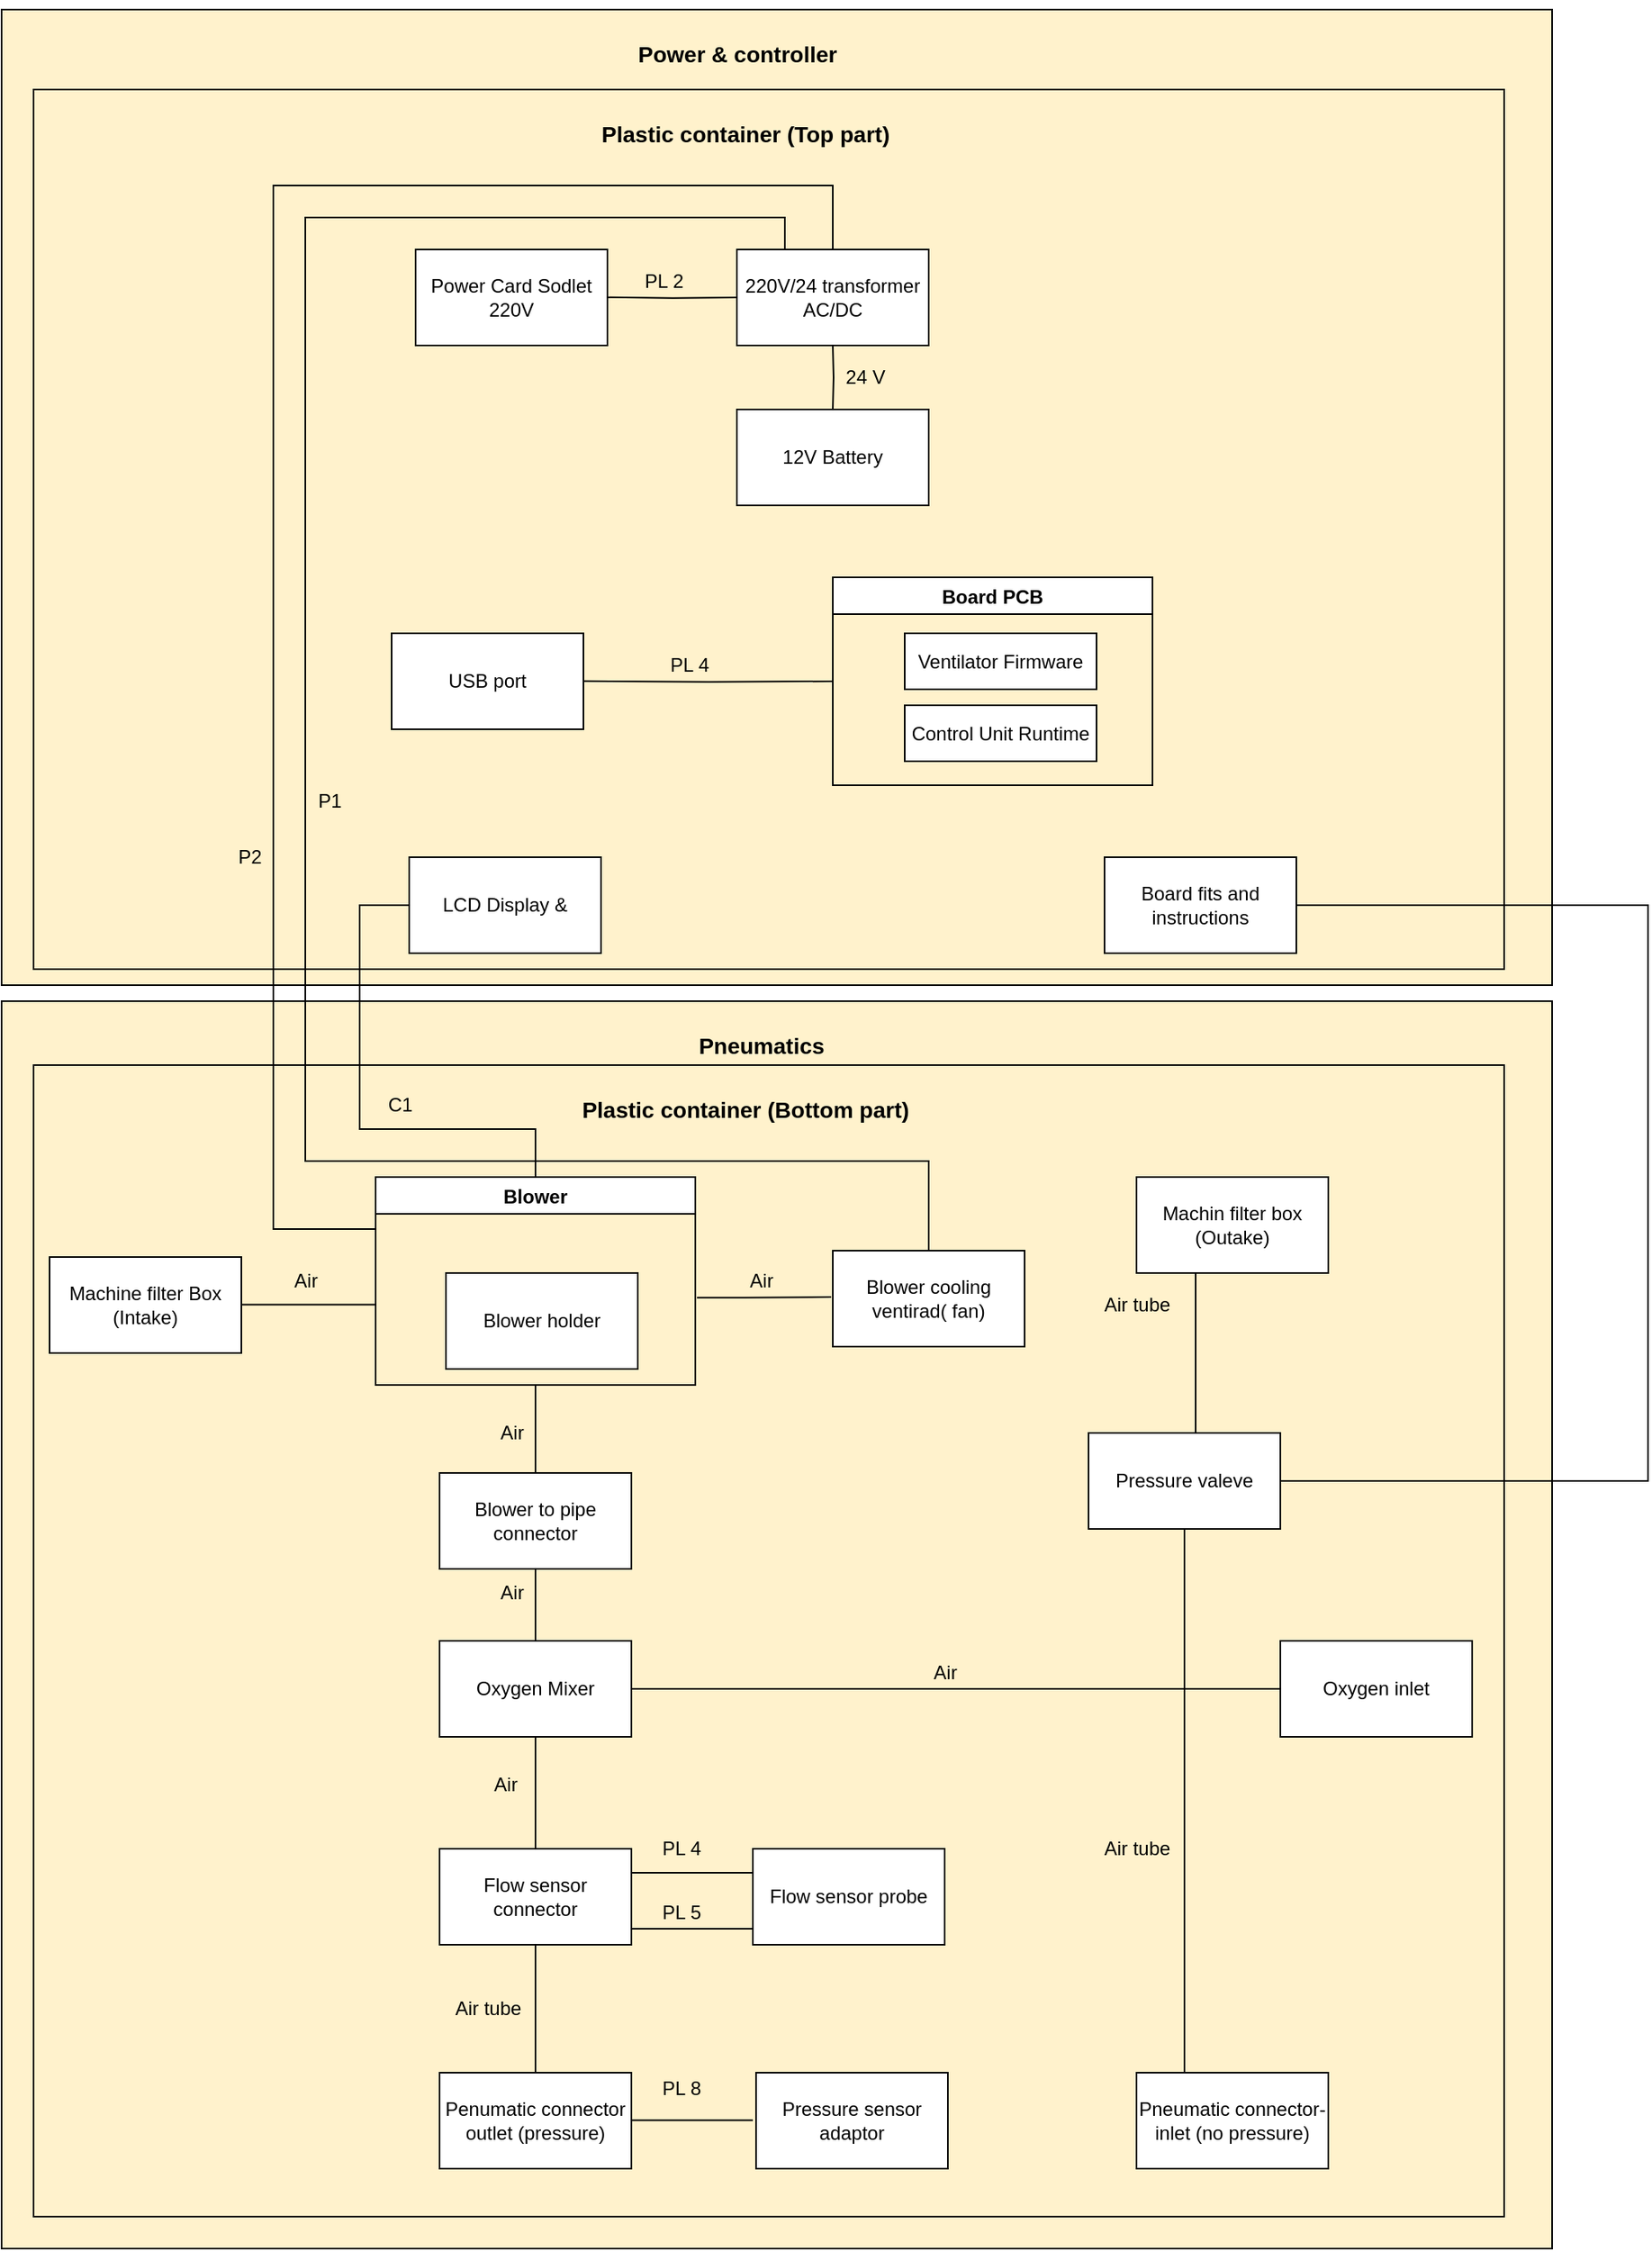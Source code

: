 <mxfile version="16.2.2" type="github">
  <diagram id="Ejz__X19ek2d8KsP8nu0" name="Page-1">
    <mxGraphModel dx="1186" dy="1820" grid="1" gridSize="10" guides="1" tooltips="1" connect="1" arrows="1" fold="1" page="1" pageScale="1" pageWidth="827" pageHeight="1169" math="0" shadow="0">
      <root>
        <mxCell id="0" />
        <mxCell id="1" parent="0" />
        <mxCell id="zs2e3c8hH9X29GktBlco-1" value="" style="rounded=0;whiteSpace=wrap;html=1;fillColor=#FFF2CC;" parent="1" vertex="1">
          <mxGeometry x="80" y="-390" width="970" height="610" as="geometry" />
        </mxCell>
        <mxCell id="zs2e3c8hH9X29GktBlco-2" value="" style="rounded=0;whiteSpace=wrap;html=1;fillColor=#FFF2CC;" parent="1" vertex="1">
          <mxGeometry x="100" y="-340" width="920" height="550" as="geometry" />
        </mxCell>
        <mxCell id="zs2e3c8hH9X29GktBlco-3" value="" style="rounded=0;whiteSpace=wrap;html=1;fillColor=#FFF2CC;" parent="1" vertex="1">
          <mxGeometry x="80" y="230" width="970" height="780" as="geometry" />
        </mxCell>
        <mxCell id="zs2e3c8hH9X29GktBlco-4" value="" style="rounded=0;whiteSpace=wrap;html=1;fillColor=#FFF2CC;" parent="1" vertex="1">
          <mxGeometry x="100" y="270" width="920" height="720" as="geometry" />
        </mxCell>
        <mxCell id="zs2e3c8hH9X29GktBlco-5" value="Machine filter Box (Intake)" style="rounded=0;whiteSpace=wrap;html=1;" parent="1" vertex="1">
          <mxGeometry x="110" y="390" width="120" height="60" as="geometry" />
        </mxCell>
        <mxCell id="zs2e3c8hH9X29GktBlco-6" value="Blower" style="swimlane;startSize=23;" parent="1" vertex="1">
          <mxGeometry x="314" y="340" width="200" height="130" as="geometry">
            <mxRectangle x="314" y="340" width="130" height="23" as="alternateBounds" />
          </mxGeometry>
        </mxCell>
        <mxCell id="zs2e3c8hH9X29GktBlco-7" value="Blower holder" style="whiteSpace=wrap;html=1;" parent="zs2e3c8hH9X29GktBlco-6" vertex="1">
          <mxGeometry x="44" y="60" width="120" height="60" as="geometry" />
        </mxCell>
        <mxCell id="zs2e3c8hH9X29GktBlco-8" value="Blower to pipe connector" style="whiteSpace=wrap;html=1;" parent="1" vertex="1">
          <mxGeometry x="354" y="525" width="120" height="60" as="geometry" />
        </mxCell>
        <mxCell id="zs2e3c8hH9X29GktBlco-9" value="Oxygen Mixer" style="whiteSpace=wrap;html=1;" parent="1" vertex="1">
          <mxGeometry x="354" y="630" width="120" height="60" as="geometry" />
        </mxCell>
        <mxCell id="zs2e3c8hH9X29GktBlco-10" value="Flow sensor connector" style="whiteSpace=wrap;html=1;" parent="1" vertex="1">
          <mxGeometry x="354" y="760" width="120" height="60" as="geometry" />
        </mxCell>
        <mxCell id="zs2e3c8hH9X29GktBlco-11" value="Flow sensor probe" style="whiteSpace=wrap;html=1;" parent="1" vertex="1">
          <mxGeometry x="550" y="760" width="120" height="60" as="geometry" />
        </mxCell>
        <mxCell id="zs2e3c8hH9X29GktBlco-12" value="Penumatic connector outlet (pressure)" style="whiteSpace=wrap;html=1;" parent="1" vertex="1">
          <mxGeometry x="354" y="900" width="120" height="60" as="geometry" />
        </mxCell>
        <mxCell id="zs2e3c8hH9X29GktBlco-13" value="Pressure sensor adaptor" style="whiteSpace=wrap;html=1;" parent="1" vertex="1">
          <mxGeometry x="552" y="900" width="120" height="60" as="geometry" />
        </mxCell>
        <mxCell id="zs2e3c8hH9X29GktBlco-14" value="Blower cooling ventirad( fan)" style="whiteSpace=wrap;html=1;" parent="1" vertex="1">
          <mxGeometry x="600" y="386" width="120" height="60" as="geometry" />
        </mxCell>
        <mxCell id="zs2e3c8hH9X29GktBlco-15" value="Machin filter box (Outake)" style="whiteSpace=wrap;html=1;" parent="1" vertex="1">
          <mxGeometry x="790" y="340" width="120" height="60" as="geometry" />
        </mxCell>
        <mxCell id="zs2e3c8hH9X29GktBlco-16" value="Pressure valeve" style="whiteSpace=wrap;html=1;" parent="1" vertex="1">
          <mxGeometry x="760" y="500" width="120" height="60" as="geometry" />
        </mxCell>
        <mxCell id="zs2e3c8hH9X29GktBlco-17" value="Oxygen inlet" style="whiteSpace=wrap;html=1;" parent="1" vertex="1">
          <mxGeometry x="880" y="630" width="120" height="60" as="geometry" />
        </mxCell>
        <mxCell id="zs2e3c8hH9X29GktBlco-18" value="Pneumatic connector-inlet (no pressure)" style="whiteSpace=wrap;html=1;" parent="1" vertex="1">
          <mxGeometry x="790" y="900" width="120" height="60" as="geometry" />
        </mxCell>
        <mxCell id="zs2e3c8hH9X29GktBlco-19" value="" style="endArrow=none;html=1;rounded=0;edgeStyle=orthogonalEdgeStyle;" parent="1" edge="1">
          <mxGeometry width="50" height="50" relative="1" as="geometry">
            <mxPoint x="230" y="419.7" as="sourcePoint" />
            <mxPoint x="314" y="419.71" as="targetPoint" />
            <Array as="points">
              <mxPoint x="314" y="420" />
            </Array>
          </mxGeometry>
        </mxCell>
        <mxCell id="zs2e3c8hH9X29GktBlco-20" value="Air" style="text;html=1;align=center;verticalAlign=middle;resizable=0;points=[];autosize=1;strokeColor=none;" parent="1" vertex="1">
          <mxGeometry x="255" y="395" width="30" height="20" as="geometry" />
        </mxCell>
        <mxCell id="zs2e3c8hH9X29GktBlco-21" value="" style="endArrow=none;html=1;rounded=0;edgeStyle=orthogonalEdgeStyle;entryX=0.5;entryY=1;entryDx=0;entryDy=0;exitX=0.5;exitY=0;exitDx=0;exitDy=0;" parent="1" source="zs2e3c8hH9X29GktBlco-8" target="zs2e3c8hH9X29GktBlco-6" edge="1">
          <mxGeometry width="50" height="50" relative="1" as="geometry">
            <mxPoint x="330" y="550" as="sourcePoint" />
            <mxPoint x="380" y="500" as="targetPoint" />
          </mxGeometry>
        </mxCell>
        <mxCell id="zs2e3c8hH9X29GktBlco-22" value="Air" style="text;html=1;align=center;verticalAlign=middle;resizable=0;points=[];autosize=1;strokeColor=none;" parent="1" vertex="1">
          <mxGeometry x="384" y="490" width="30" height="20" as="geometry" />
        </mxCell>
        <mxCell id="zs2e3c8hH9X29GktBlco-23" value="" style="endArrow=none;html=1;rounded=0;edgeStyle=orthogonalEdgeStyle;exitX=0.5;exitY=0;exitDx=0;exitDy=0;entryX=0.5;entryY=1;entryDx=0;entryDy=0;" parent="1" source="zs2e3c8hH9X29GktBlco-9" target="zs2e3c8hH9X29GktBlco-8" edge="1">
          <mxGeometry width="50" height="50" relative="1" as="geometry">
            <mxPoint x="364" y="600" as="sourcePoint" />
            <mxPoint x="414" y="580" as="targetPoint" />
            <Array as="points">
              <mxPoint x="414" y="600" />
              <mxPoint x="414" y="600" />
            </Array>
          </mxGeometry>
        </mxCell>
        <mxCell id="zs2e3c8hH9X29GktBlco-24" value="Air" style="text;html=1;align=center;verticalAlign=middle;resizable=0;points=[];autosize=1;strokeColor=none;" parent="1" vertex="1">
          <mxGeometry x="384" y="590" width="30" height="20" as="geometry" />
        </mxCell>
        <mxCell id="zs2e3c8hH9X29GktBlco-25" value="" style="endArrow=none;html=1;rounded=0;edgeStyle=orthogonalEdgeStyle;exitX=0.5;exitY=0;exitDx=0;exitDy=0;entryX=0.5;entryY=1;entryDx=0;entryDy=0;" parent="1" source="zs2e3c8hH9X29GktBlco-10" edge="1">
          <mxGeometry width="50" height="50" relative="1" as="geometry">
            <mxPoint x="414" y="735" as="sourcePoint" />
            <mxPoint x="414" y="690" as="targetPoint" />
            <Array as="points" />
          </mxGeometry>
        </mxCell>
        <mxCell id="zs2e3c8hH9X29GktBlco-26" value="Air" style="text;html=1;align=center;verticalAlign=middle;resizable=0;points=[];autosize=1;strokeColor=none;" parent="1" vertex="1">
          <mxGeometry x="380" y="710" width="30" height="20" as="geometry" />
        </mxCell>
        <mxCell id="zs2e3c8hH9X29GktBlco-27" value="" style="endArrow=none;html=1;rounded=0;edgeStyle=orthogonalEdgeStyle;exitX=1;exitY=0.25;exitDx=0;exitDy=0;" parent="1" source="zs2e3c8hH9X29GktBlco-10" edge="1">
          <mxGeometry width="50" height="50" relative="1" as="geometry">
            <mxPoint x="424" y="770" as="sourcePoint" />
            <mxPoint x="550" y="775" as="targetPoint" />
            <Array as="points" />
          </mxGeometry>
        </mxCell>
        <mxCell id="zs2e3c8hH9X29GktBlco-28" value="" style="endArrow=none;html=1;rounded=0;edgeStyle=orthogonalEdgeStyle;exitX=1;exitY=0.25;exitDx=0;exitDy=0;" parent="1" edge="1">
          <mxGeometry width="50" height="50" relative="1" as="geometry">
            <mxPoint x="474" y="810" as="sourcePoint" />
            <mxPoint x="550" y="810" as="targetPoint" />
            <Array as="points" />
          </mxGeometry>
        </mxCell>
        <mxCell id="zs2e3c8hH9X29GktBlco-29" value="PL 4" style="text;html=1;align=center;verticalAlign=middle;resizable=0;points=[];autosize=1;strokeColor=none;" parent="1" vertex="1">
          <mxGeometry x="485" y="750" width="40" height="20" as="geometry" />
        </mxCell>
        <mxCell id="zs2e3c8hH9X29GktBlco-30" value="PL 5" style="text;html=1;align=center;verticalAlign=middle;resizable=0;points=[];autosize=1;strokeColor=none;" parent="1" vertex="1">
          <mxGeometry x="485" y="790" width="40" height="20" as="geometry" />
        </mxCell>
        <mxCell id="zs2e3c8hH9X29GktBlco-31" value="" style="endArrow=none;html=1;rounded=0;edgeStyle=orthogonalEdgeStyle;exitX=0.5;exitY=0;exitDx=0;exitDy=0;entryX=0.5;entryY=1;entryDx=0;entryDy=0;" parent="1" source="zs2e3c8hH9X29GktBlco-12" edge="1">
          <mxGeometry width="50" height="50" relative="1" as="geometry">
            <mxPoint x="414" y="890" as="sourcePoint" />
            <mxPoint x="414" y="820" as="targetPoint" />
            <Array as="points" />
          </mxGeometry>
        </mxCell>
        <mxCell id="zs2e3c8hH9X29GktBlco-32" value="Air tube" style="text;html=1;align=center;verticalAlign=middle;resizable=0;points=[];autosize=1;strokeColor=none;" parent="1" vertex="1">
          <mxGeometry x="354" y="850" width="60" height="20" as="geometry" />
        </mxCell>
        <mxCell id="zs2e3c8hH9X29GktBlco-33" value="" style="endArrow=none;html=1;rounded=0;edgeStyle=orthogonalEdgeStyle;exitX=1;exitY=0.25;exitDx=0;exitDy=0;" parent="1" edge="1">
          <mxGeometry width="50" height="50" relative="1" as="geometry">
            <mxPoint x="474" y="929.71" as="sourcePoint" />
            <mxPoint x="550" y="929.71" as="targetPoint" />
            <Array as="points" />
          </mxGeometry>
        </mxCell>
        <mxCell id="zs2e3c8hH9X29GktBlco-34" value="PL 8" style="text;html=1;align=center;verticalAlign=middle;resizable=0;points=[];autosize=1;strokeColor=none;" parent="1" vertex="1">
          <mxGeometry x="485" y="900" width="40" height="20" as="geometry" />
        </mxCell>
        <mxCell id="zs2e3c8hH9X29GktBlco-35" value="" style="endArrow=none;html=1;rounded=0;edgeStyle=orthogonalEdgeStyle;exitX=1;exitY=0.5;exitDx=0;exitDy=0;entryX=0;entryY=0.5;entryDx=0;entryDy=0;" parent="1" source="zs2e3c8hH9X29GktBlco-9" target="zs2e3c8hH9X29GktBlco-17" edge="1">
          <mxGeometry width="50" height="50" relative="1" as="geometry">
            <mxPoint x="484" y="785" as="sourcePoint" />
            <mxPoint x="560" y="785" as="targetPoint" />
            <Array as="points" />
          </mxGeometry>
        </mxCell>
        <mxCell id="zs2e3c8hH9X29GktBlco-36" value="Air" style="text;html=1;align=center;verticalAlign=middle;resizable=0;points=[];autosize=1;strokeColor=none;" parent="1" vertex="1">
          <mxGeometry x="655" y="640" width="30" height="20" as="geometry" />
        </mxCell>
        <mxCell id="zs2e3c8hH9X29GktBlco-37" value="" style="endArrow=none;html=1;rounded=0;edgeStyle=orthogonalEdgeStyle;exitX=0.5;exitY=1;exitDx=0;exitDy=0;entryX=0.25;entryY=0;entryDx=0;entryDy=0;" parent="1" source="zs2e3c8hH9X29GktBlco-16" target="zs2e3c8hH9X29GktBlco-18" edge="1">
          <mxGeometry width="50" height="50" relative="1" as="geometry">
            <mxPoint x="484" y="670" as="sourcePoint" />
            <mxPoint x="890" y="670" as="targetPoint" />
            <Array as="points" />
          </mxGeometry>
        </mxCell>
        <mxCell id="zs2e3c8hH9X29GktBlco-38" value="Air tube" style="text;html=1;align=center;verticalAlign=middle;resizable=0;points=[];autosize=1;strokeColor=none;" parent="1" vertex="1">
          <mxGeometry x="760" y="750" width="60" height="20" as="geometry" />
        </mxCell>
        <mxCell id="zs2e3c8hH9X29GktBlco-39" value="" style="endArrow=none;html=1;rounded=0;edgeStyle=orthogonalEdgeStyle;" parent="1" edge="1">
          <mxGeometry width="50" height="50" relative="1" as="geometry">
            <mxPoint x="515" y="415.35" as="sourcePoint" />
            <mxPoint x="599" y="415.06" as="targetPoint" />
            <Array as="points">
              <mxPoint x="545" y="415" />
              <mxPoint x="545" y="415" />
            </Array>
          </mxGeometry>
        </mxCell>
        <mxCell id="zs2e3c8hH9X29GktBlco-40" value="Air" style="text;html=1;align=center;verticalAlign=middle;resizable=0;points=[];autosize=1;strokeColor=none;" parent="1" vertex="1">
          <mxGeometry x="540" y="395" width="30" height="20" as="geometry" />
        </mxCell>
        <mxCell id="zs2e3c8hH9X29GktBlco-41" value="" style="endArrow=none;html=1;rounded=0;edgeStyle=orthogonalEdgeStyle;" parent="1" edge="1">
          <mxGeometry width="50" height="50" relative="1" as="geometry">
            <mxPoint x="827" y="400" as="sourcePoint" />
            <mxPoint x="827" y="500" as="targetPoint" />
            <Array as="points" />
          </mxGeometry>
        </mxCell>
        <mxCell id="zs2e3c8hH9X29GktBlco-42" value="Air tube" style="text;html=1;align=center;verticalAlign=middle;resizable=0;points=[];autosize=1;strokeColor=none;" parent="1" vertex="1">
          <mxGeometry x="760" y="410" width="60" height="20" as="geometry" />
        </mxCell>
        <mxCell id="zs2e3c8hH9X29GktBlco-43" value="&lt;h1&gt;&lt;font style=&quot;font-size: 14px&quot; face=&quot;Helvetica&quot;&gt;Plastic container (Bottom part)&lt;/font&gt;&lt;/h1&gt;" style="text;html=1;align=center;verticalAlign=middle;resizable=0;points=[];autosize=1;strokeColor=none;" parent="1" vertex="1">
          <mxGeometry x="435" y="270" width="220" height="50" as="geometry" />
        </mxCell>
        <mxCell id="zs2e3c8hH9X29GktBlco-44" value="Board fits and instructions" style="whiteSpace=wrap;html=1;" parent="1" vertex="1">
          <mxGeometry x="770" y="140" width="120" height="60" as="geometry" />
        </mxCell>
        <mxCell id="zs2e3c8hH9X29GktBlco-45" value="Board PCB" style="swimlane;startSize=23;" parent="1" vertex="1">
          <mxGeometry x="600" y="-35" width="200" height="130" as="geometry">
            <mxRectangle x="314" y="340" width="130" height="23" as="alternateBounds" />
          </mxGeometry>
        </mxCell>
        <mxCell id="zs2e3c8hH9X29GktBlco-46" value="Ventilator Firmware" style="whiteSpace=wrap;html=1;" parent="zs2e3c8hH9X29GktBlco-45" vertex="1">
          <mxGeometry x="45" y="35" width="120" height="35" as="geometry" />
        </mxCell>
        <mxCell id="zs2e3c8hH9X29GktBlco-47" value="Control Unit Runtime" style="whiteSpace=wrap;html=1;" parent="zs2e3c8hH9X29GktBlco-45" vertex="1">
          <mxGeometry x="45" y="80" width="120" height="35" as="geometry" />
        </mxCell>
        <mxCell id="zs2e3c8hH9X29GktBlco-48" value="USB port" style="whiteSpace=wrap;html=1;" parent="1" vertex="1">
          <mxGeometry x="324" width="120" height="60" as="geometry" />
        </mxCell>
        <mxCell id="zs2e3c8hH9X29GktBlco-49" value="12V Battery" style="whiteSpace=wrap;html=1;" parent="1" vertex="1">
          <mxGeometry x="540" y="-140" width="120" height="60" as="geometry" />
        </mxCell>
        <mxCell id="zs2e3c8hH9X29GktBlco-50" value="220V/24 transformer AC/DC" style="whiteSpace=wrap;html=1;" parent="1" vertex="1">
          <mxGeometry x="540" y="-240" width="120" height="60" as="geometry" />
        </mxCell>
        <mxCell id="zs2e3c8hH9X29GktBlco-51" value="Power Card Sodlet 220V" style="whiteSpace=wrap;html=1;" parent="1" vertex="1">
          <mxGeometry x="339" y="-240" width="120" height="60" as="geometry" />
        </mxCell>
        <mxCell id="zs2e3c8hH9X29GktBlco-52" value="LCD Display &amp;amp;" style="whiteSpace=wrap;html=1;" parent="1" vertex="1">
          <mxGeometry x="335" y="140" width="120" height="60" as="geometry" />
        </mxCell>
        <mxCell id="zs2e3c8hH9X29GktBlco-53" value="" style="endArrow=none;html=1;rounded=0;edgeStyle=orthogonalEdgeStyle;entryX=0;entryY=0.5;entryDx=0;entryDy=0;" parent="1" target="zs2e3c8hH9X29GktBlco-45" edge="1">
          <mxGeometry width="50" height="50" relative="1" as="geometry">
            <mxPoint x="444" y="29.92" as="sourcePoint" />
            <mxPoint x="528" y="29.63" as="targetPoint" />
            <Array as="points" />
          </mxGeometry>
        </mxCell>
        <mxCell id="zs2e3c8hH9X29GktBlco-54" value="PL 4" style="text;html=1;align=center;verticalAlign=middle;resizable=0;points=[];autosize=1;strokeColor=none;" parent="1" vertex="1">
          <mxGeometry x="490" y="10" width="40" height="20" as="geometry" />
        </mxCell>
        <mxCell id="zs2e3c8hH9X29GktBlco-55" value="" style="endArrow=none;html=1;rounded=0;edgeStyle=orthogonalEdgeStyle;exitX=1;exitY=0.5;exitDx=0;exitDy=0;entryX=1;entryY=0.5;entryDx=0;entryDy=0;" parent="1" source="zs2e3c8hH9X29GktBlco-16" target="zs2e3c8hH9X29GktBlco-44" edge="1">
          <mxGeometry width="50" height="50" relative="1" as="geometry">
            <mxPoint x="640" y="290" as="sourcePoint" />
            <mxPoint x="690" y="240" as="targetPoint" />
            <Array as="points">
              <mxPoint x="1110" y="530" />
              <mxPoint x="1110" y="170" />
            </Array>
          </mxGeometry>
        </mxCell>
        <mxCell id="zs2e3c8hH9X29GktBlco-56" value="" style="endArrow=none;html=1;rounded=0;edgeStyle=orthogonalEdgeStyle;entryX=0.5;entryY=1;entryDx=0;entryDy=0;" parent="1" target="zs2e3c8hH9X29GktBlco-50" edge="1">
          <mxGeometry width="50" height="50" relative="1" as="geometry">
            <mxPoint x="600" y="-140" as="sourcePoint" />
            <mxPoint x="610" y="40" as="targetPoint" />
            <Array as="points" />
          </mxGeometry>
        </mxCell>
        <mxCell id="zs2e3c8hH9X29GktBlco-57" value="24 V" style="text;html=1;align=center;verticalAlign=middle;resizable=0;points=[];autosize=1;strokeColor=none;" parent="1" vertex="1">
          <mxGeometry x="600" y="-170" width="40" height="20" as="geometry" />
        </mxCell>
        <mxCell id="zs2e3c8hH9X29GktBlco-58" value="" style="endArrow=none;html=1;rounded=0;edgeStyle=orthogonalEdgeStyle;entryX=0;entryY=0.5;entryDx=0;entryDy=0;" parent="1" target="zs2e3c8hH9X29GktBlco-50" edge="1">
          <mxGeometry width="50" height="50" relative="1" as="geometry">
            <mxPoint x="459" y="-210.08" as="sourcePoint" />
            <mxPoint x="615" y="-210" as="targetPoint" />
            <Array as="points" />
          </mxGeometry>
        </mxCell>
        <mxCell id="zs2e3c8hH9X29GktBlco-59" value="PL 2" style="text;html=1;align=center;verticalAlign=middle;resizable=0;points=[];autosize=1;strokeColor=none;" parent="1" vertex="1">
          <mxGeometry x="474" y="-230" width="40" height="20" as="geometry" />
        </mxCell>
        <mxCell id="zs2e3c8hH9X29GktBlco-60" value="" style="endArrow=none;html=1;rounded=0;edgeStyle=orthogonalEdgeStyle;exitX=0.5;exitY=0;exitDx=0;exitDy=0;entryX=0;entryY=0.5;entryDx=0;entryDy=0;" parent="1" source="zs2e3c8hH9X29GktBlco-6" target="zs2e3c8hH9X29GktBlco-52" edge="1">
          <mxGeometry width="50" height="50" relative="1" as="geometry">
            <mxPoint x="640" y="290" as="sourcePoint" />
            <mxPoint x="690" y="240" as="targetPoint" />
            <Array as="points">
              <mxPoint x="414" y="310" />
              <mxPoint x="304" y="310" />
              <mxPoint x="304" y="170" />
            </Array>
          </mxGeometry>
        </mxCell>
        <mxCell id="zs2e3c8hH9X29GktBlco-61" value="C1" style="text;html=1;align=center;verticalAlign=middle;resizable=0;points=[];autosize=1;strokeColor=none;" parent="1" vertex="1">
          <mxGeometry x="314" y="285" width="30" height="20" as="geometry" />
        </mxCell>
        <mxCell id="zs2e3c8hH9X29GktBlco-62" value="&lt;h1&gt;&lt;font style=&quot;font-size: 14px&quot;&gt;Pneumatics&lt;/font&gt;&lt;/h1&gt;" style="text;html=1;align=center;verticalAlign=middle;resizable=0;points=[];autosize=1;strokeColor=none;" parent="1" vertex="1">
          <mxGeometry x="510" y="230" width="90" height="50" as="geometry" />
        </mxCell>
        <mxCell id="zs2e3c8hH9X29GktBlco-63" value="" style="endArrow=none;html=1;rounded=0;edgeStyle=orthogonalEdgeStyle;exitX=0;exitY=0.25;exitDx=0;exitDy=0;entryX=0.5;entryY=0;entryDx=0;entryDy=0;" parent="1" source="zs2e3c8hH9X29GktBlco-6" target="zs2e3c8hH9X29GktBlco-50" edge="1">
          <mxGeometry width="50" height="50" relative="1" as="geometry">
            <mxPoint x="640" y="290" as="sourcePoint" />
            <mxPoint x="690" y="240" as="targetPoint" />
            <Array as="points">
              <mxPoint x="250" y="373" />
              <mxPoint x="250" y="-280" />
              <mxPoint x="600" y="-280" />
            </Array>
          </mxGeometry>
        </mxCell>
        <mxCell id="zs2e3c8hH9X29GktBlco-64" value="P2" style="text;html=1;align=center;verticalAlign=middle;resizable=0;points=[];autosize=1;strokeColor=none;" parent="1" vertex="1">
          <mxGeometry x="220" y="130" width="30" height="20" as="geometry" />
        </mxCell>
        <mxCell id="zs2e3c8hH9X29GktBlco-65" value="" style="endArrow=none;html=1;rounded=0;edgeStyle=orthogonalEdgeStyle;exitX=0.5;exitY=0;exitDx=0;exitDy=0;entryX=0.25;entryY=0;entryDx=0;entryDy=0;" parent="1" source="zs2e3c8hH9X29GktBlco-14" target="zs2e3c8hH9X29GktBlco-50" edge="1">
          <mxGeometry width="50" height="50" relative="1" as="geometry">
            <mxPoint x="640" y="290" as="sourcePoint" />
            <mxPoint x="690" y="240" as="targetPoint" />
            <Array as="points">
              <mxPoint x="660" y="330" />
              <mxPoint x="270" y="330" />
              <mxPoint x="270" y="-260" />
              <mxPoint x="570" y="-260" />
            </Array>
          </mxGeometry>
        </mxCell>
        <mxCell id="zs2e3c8hH9X29GktBlco-66" value="P1" style="text;html=1;align=center;verticalAlign=middle;resizable=0;points=[];autosize=1;strokeColor=none;" parent="1" vertex="1">
          <mxGeometry x="270" y="95" width="30" height="20" as="geometry" />
        </mxCell>
        <mxCell id="zs2e3c8hH9X29GktBlco-67" value="&lt;h1&gt;&lt;font style=&quot;font-size: 14px&quot; face=&quot;Helvetica&quot;&gt;Plastic container (Top part)&lt;/font&gt;&lt;/h1&gt;" style="text;html=1;align=center;verticalAlign=middle;resizable=0;points=[];autosize=1;strokeColor=none;" parent="1" vertex="1">
          <mxGeometry x="445" y="-340" width="200" height="50" as="geometry" />
        </mxCell>
        <mxCell id="zs2e3c8hH9X29GktBlco-68" value="&lt;h1&gt;&lt;font style=&quot;font-size: 14px&quot;&gt;Power &amp;amp; controller&lt;br&gt;&lt;/font&gt;&lt;/h1&gt;" style="text;html=1;align=center;verticalAlign=middle;resizable=0;points=[];autosize=1;strokeColor=none;" parent="1" vertex="1">
          <mxGeometry x="470" y="-390" width="140" height="50" as="geometry" />
        </mxCell>
      </root>
    </mxGraphModel>
  </diagram>
</mxfile>

